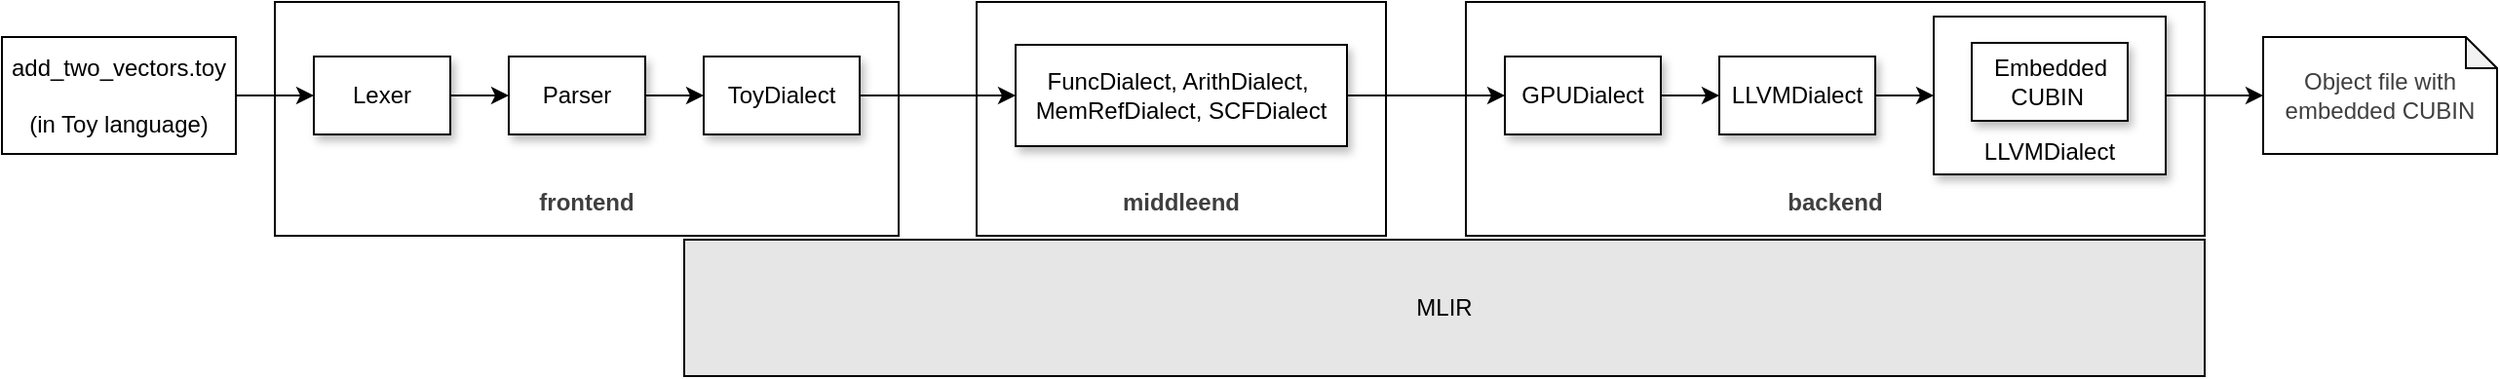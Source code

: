 <mxfile>
    <diagram id="_UfH88LaWWufwA8tiMGC" name="Page-1">
        <mxGraphModel dx="1706" dy="472" grid="1" gridSize="10" guides="1" tooltips="1" connect="1" arrows="1" fold="1" page="0" pageScale="1" pageWidth="1000" pageHeight="700" math="0" shadow="0">
            <root>
                <mxCell id="0"/>
                <mxCell id="1" parent="0"/>
                <mxCell id="31" value="MLIR" style="whiteSpace=wrap;html=1;fillColor=#E6E6E6;" vertex="1" parent="1">
                    <mxGeometry x="330" y="212" width="780" height="70" as="geometry"/>
                </mxCell>
                <mxCell id="2" value="add_two_vectors.toy&lt;div&gt;&lt;br&gt;&lt;/div&gt;&lt;div&gt;(in Toy language)&lt;/div&gt;" style="whiteSpace=wrap;html=1;" vertex="1" parent="1">
                    <mxGeometry x="-20" y="108" width="120" height="60" as="geometry"/>
                </mxCell>
                <mxCell id="5" value="&lt;div&gt;&lt;b&gt;&lt;br&gt;&lt;/b&gt;&lt;/div&gt;&lt;div&gt;&lt;b&gt;&lt;br&gt;&lt;/b&gt;&lt;/div&gt;&lt;div&gt;&lt;b&gt;&lt;br&gt;&lt;/b&gt;&lt;/div&gt;&lt;div&gt;&lt;b&gt;&lt;br&gt;&lt;/b&gt;&lt;/div&gt;&lt;div&gt;&lt;span style=&quot;background-color: transparent; color: rgb(63, 63, 63);&quot;&gt;&lt;b&gt;&lt;br&gt;&lt;/b&gt;&lt;/span&gt;&lt;/div&gt;&lt;div&gt;&lt;span style=&quot;background-color: transparent; color: rgb(63, 63, 63);&quot;&gt;&lt;b&gt;&lt;br&gt;&lt;/b&gt;&lt;/span&gt;&lt;/div&gt;&lt;div&gt;&lt;span style=&quot;background-color: transparent; color: rgb(63, 63, 63);&quot;&gt;&lt;b&gt;frontend&lt;/b&gt;&lt;/span&gt;&lt;/div&gt;" style="whiteSpace=wrap;html=1;" vertex="1" parent="1">
                    <mxGeometry x="120" y="90" width="320" height="120" as="geometry"/>
                </mxCell>
                <mxCell id="3" value="ToyDialect" style="whiteSpace=wrap;html=1;shadow=1;" vertex="1" parent="1">
                    <mxGeometry x="340" y="118" width="80" height="40" as="geometry"/>
                </mxCell>
                <mxCell id="8" style="edgeStyle=none;html=1;exitX=1;exitY=0.5;exitDx=0;exitDy=0;entryX=0;entryY=0.5;entryDx=0;entryDy=0;" edge="1" parent="1" source="6" target="7">
                    <mxGeometry relative="1" as="geometry"/>
                </mxCell>
                <mxCell id="6" value="Lexer" style="whiteSpace=wrap;html=1;shadow=1;" vertex="1" parent="1">
                    <mxGeometry x="140" y="118" width="70" height="40" as="geometry"/>
                </mxCell>
                <mxCell id="9" style="edgeStyle=none;html=1;exitX=1;exitY=0.5;exitDx=0;exitDy=0;" edge="1" parent="1" source="7" target="3">
                    <mxGeometry relative="1" as="geometry"/>
                </mxCell>
                <mxCell id="7" value="Parser" style="whiteSpace=wrap;html=1;shadow=1;" vertex="1" parent="1">
                    <mxGeometry x="240" y="118" width="70" height="40" as="geometry"/>
                </mxCell>
                <mxCell id="10" value="&lt;div&gt;&lt;b&gt;&lt;br&gt;&lt;/b&gt;&lt;/div&gt;&lt;div&gt;&lt;b&gt;&lt;br&gt;&lt;/b&gt;&lt;/div&gt;&lt;div&gt;&lt;b&gt;&lt;br&gt;&lt;/b&gt;&lt;/div&gt;&lt;div&gt;&lt;b&gt;&lt;br&gt;&lt;/b&gt;&lt;/div&gt;&lt;div&gt;&lt;span style=&quot;background-color: transparent; color: rgb(63, 63, 63);&quot;&gt;&lt;b&gt;&lt;br&gt;&lt;/b&gt;&lt;/span&gt;&lt;/div&gt;&lt;div&gt;&lt;span style=&quot;background-color: transparent; color: rgb(63, 63, 63);&quot;&gt;&lt;b&gt;&lt;br&gt;&lt;/b&gt;&lt;/span&gt;&lt;/div&gt;&lt;div&gt;&lt;span style=&quot;background-color: transparent; color: rgb(63, 63, 63);&quot;&gt;&lt;b&gt;middleend&lt;/b&gt;&lt;/span&gt;&lt;/div&gt;" style="whiteSpace=wrap;html=1;" vertex="1" parent="1">
                    <mxGeometry x="480" y="90" width="210" height="120" as="geometry"/>
                </mxCell>
                <mxCell id="11" value="&lt;div&gt;&lt;b&gt;&lt;br&gt;&lt;/b&gt;&lt;/div&gt;&lt;div&gt;&lt;b&gt;&lt;br&gt;&lt;/b&gt;&lt;/div&gt;&lt;div&gt;&lt;b&gt;&lt;br&gt;&lt;/b&gt;&lt;/div&gt;&lt;div&gt;&lt;b&gt;&lt;br&gt;&lt;/b&gt;&lt;/div&gt;&lt;div&gt;&lt;span style=&quot;background-color: transparent; color: rgb(63, 63, 63);&quot;&gt;&lt;b&gt;&lt;br&gt;&lt;/b&gt;&lt;/span&gt;&lt;/div&gt;&lt;div&gt;&lt;span style=&quot;background-color: transparent; color: rgb(63, 63, 63);&quot;&gt;&lt;b&gt;&lt;br&gt;&lt;/b&gt;&lt;/span&gt;&lt;/div&gt;&lt;div&gt;&lt;span style=&quot;background-color: transparent; color: rgb(63, 63, 63);&quot;&gt;&lt;b&gt;backend&lt;/b&gt;&lt;/span&gt;&lt;/div&gt;" style="whiteSpace=wrap;html=1;" vertex="1" parent="1">
                    <mxGeometry x="731" y="90" width="379" height="120" as="geometry"/>
                </mxCell>
                <mxCell id="12" style="edgeStyle=none;html=1;exitX=1;exitY=0.5;exitDx=0;exitDy=0;entryX=0;entryY=0.5;entryDx=0;entryDy=0;" edge="1" parent="1" source="2" target="6">
                    <mxGeometry relative="1" as="geometry"/>
                </mxCell>
                <mxCell id="16" style="edgeStyle=none;html=1;exitX=1;exitY=0.5;exitDx=0;exitDy=0;entryX=0;entryY=0.5;entryDx=0;entryDy=0;" edge="1" parent="1" target="15">
                    <mxGeometry relative="1" as="geometry">
                        <mxPoint x="561" y="138" as="sourcePoint"/>
                    </mxGeometry>
                </mxCell>
                <mxCell id="13" value="FuncDialect, ArithDialect,&amp;nbsp;&lt;div&gt;MemRefDialect, SCFDialect&lt;/div&gt;" style="whiteSpace=wrap;html=1;shadow=1;" vertex="1" parent="1">
                    <mxGeometry x="500" y="112" width="170" height="52" as="geometry"/>
                </mxCell>
                <mxCell id="14" style="edgeStyle=none;html=1;exitX=1;exitY=0.5;exitDx=0;exitDy=0;entryX=0;entryY=0.5;entryDx=0;entryDy=0;" edge="1" parent="1" source="3" target="13">
                    <mxGeometry relative="1" as="geometry"/>
                </mxCell>
                <mxCell id="18" style="edgeStyle=none;html=1;exitX=1;exitY=0.5;exitDx=0;exitDy=0;entryX=0;entryY=0.5;entryDx=0;entryDy=0;" edge="1" parent="1" source="15" target="17">
                    <mxGeometry relative="1" as="geometry"/>
                </mxCell>
                <mxCell id="15" value="GPUDialect" style="whiteSpace=wrap;html=1;shadow=1;" vertex="1" parent="1">
                    <mxGeometry x="751" y="118" width="80" height="40" as="geometry"/>
                </mxCell>
                <mxCell id="17" value="&lt;div&gt;&lt;font color=&quot;#000000&quot;&gt;LLVMDialect&lt;/font&gt;&lt;/div&gt;" style="whiteSpace=wrap;html=1;shadow=1;" vertex="1" parent="1">
                    <mxGeometry x="861" y="118" width="80" height="40" as="geometry"/>
                </mxCell>
                <mxCell id="24" value="&lt;div style=&quot;color: rgb(63, 63, 63); scrollbar-color: rgb(226, 226, 226) rgb(251, 251, 251);&quot;&gt;Object file with embedded CUBIN&lt;/div&gt;" style="shape=note;whiteSpace=wrap;html=1;backgroundOutline=1;darkOpacity=0.05;size=16;" vertex="1" parent="1">
                    <mxGeometry x="1140" y="108" width="120" height="60" as="geometry"/>
                </mxCell>
                <mxCell id="25" style="edgeStyle=none;html=1;exitX=1;exitY=0.5;exitDx=0;exitDy=0;entryX=0;entryY=0.5;entryDx=0;entryDy=0;" edge="1" parent="1" source="17" target="28">
                    <mxGeometry relative="1" as="geometry"/>
                </mxCell>
                <mxCell id="28" value="&lt;div&gt;&lt;br&gt;&lt;/div&gt;&lt;div&gt;&lt;br&gt;&lt;/div&gt;&lt;div&gt;&lt;br&gt;&lt;/div&gt;&lt;div&gt;&lt;br&gt;&lt;/div&gt;&lt;div&gt;&lt;span style=&quot;color: rgb(0, 0, 0);&quot;&gt;LLVMDialect&lt;/span&gt;&lt;/div&gt;" style="whiteSpace=wrap;html=1;shadow=1;" vertex="1" parent="1">
                    <mxGeometry x="971" y="97.5" width="119" height="81" as="geometry"/>
                </mxCell>
                <mxCell id="29" value="&lt;div&gt;&lt;font color=&quot;#000000&quot;&gt;Embedded CUBIN&amp;nbsp;&lt;/font&gt;&lt;/div&gt;" style="whiteSpace=wrap;html=1;shadow=1;" vertex="1" parent="1">
                    <mxGeometry x="990.5" y="111" width="80" height="40" as="geometry"/>
                </mxCell>
                <mxCell id="30" style="edgeStyle=none;html=1;entryX=0;entryY=0.5;entryDx=0;entryDy=0;entryPerimeter=0;exitX=1;exitY=0.5;exitDx=0;exitDy=0;" edge="1" parent="1" source="28" target="24">
                    <mxGeometry relative="1" as="geometry"/>
                </mxCell>
            </root>
        </mxGraphModel>
    </diagram>
</mxfile>